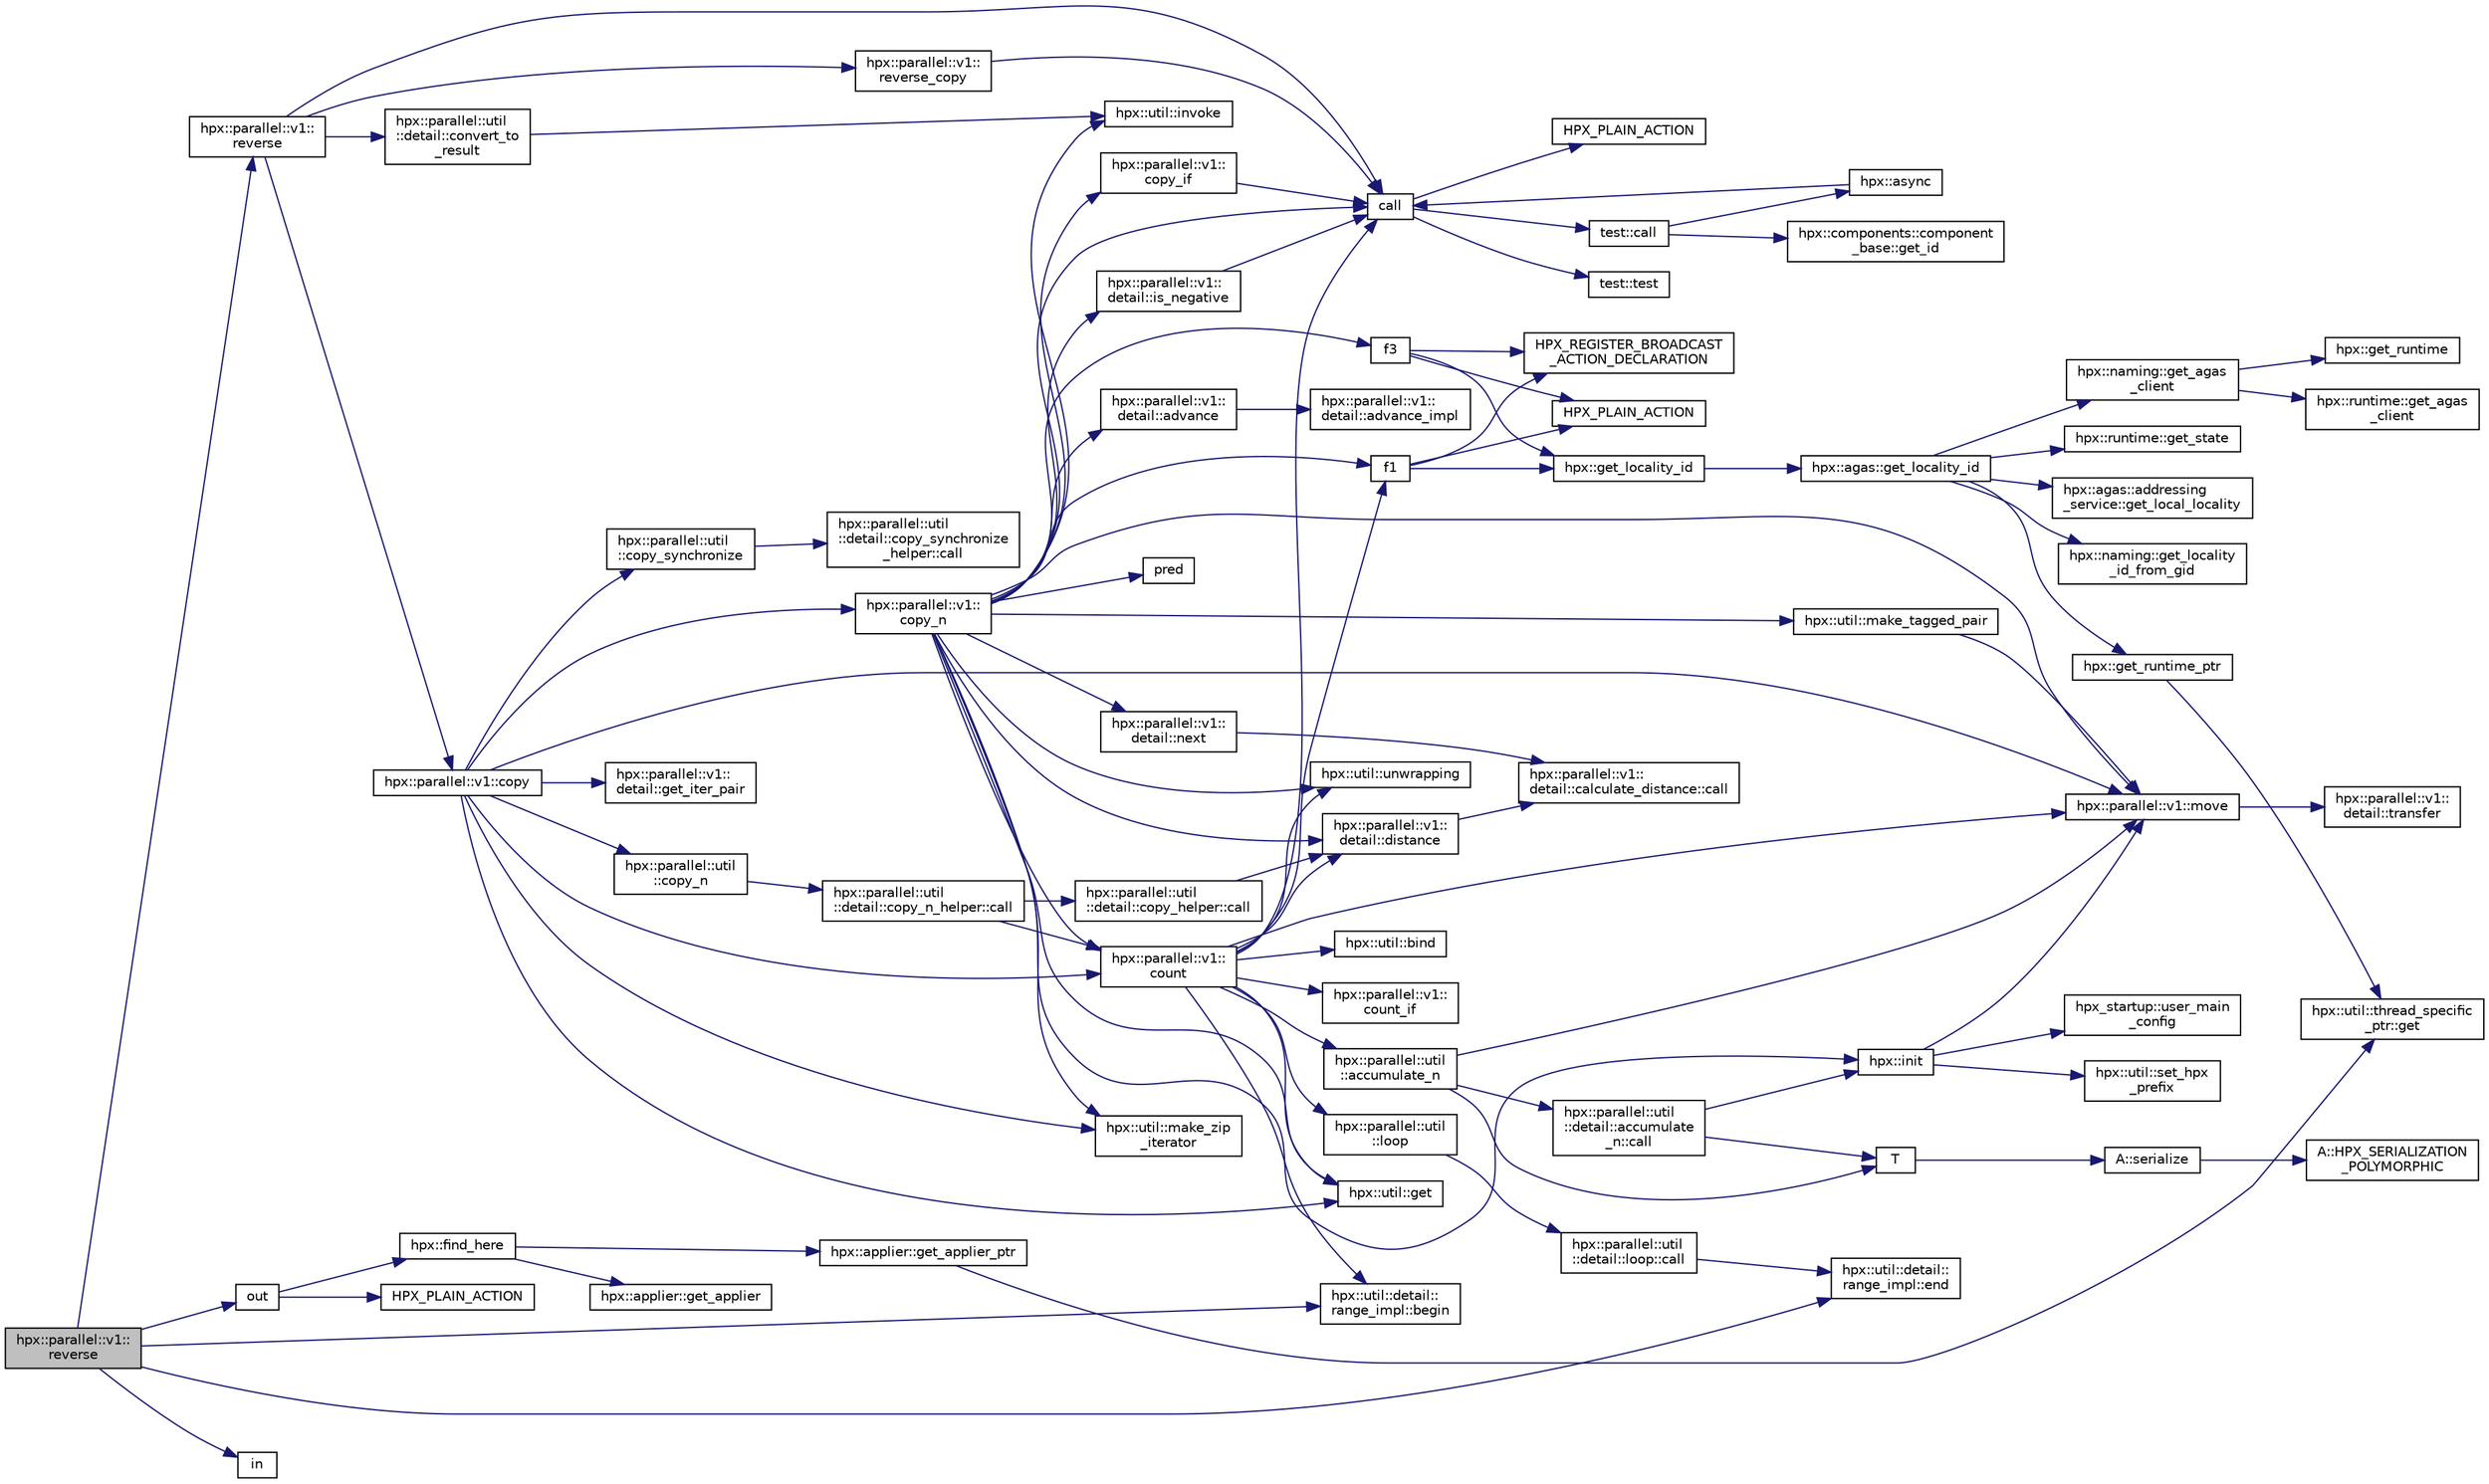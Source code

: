 digraph "hpx::parallel::v1::reverse"
{
  edge [fontname="Helvetica",fontsize="10",labelfontname="Helvetica",labelfontsize="10"];
  node [fontname="Helvetica",fontsize="10",shape=record];
  rankdir="LR";
  Node10151 [label="hpx::parallel::v1::\lreverse",height=0.2,width=0.4,color="black", fillcolor="grey75", style="filled", fontcolor="black"];
  Node10151 -> Node10152 [color="midnightblue",fontsize="10",style="solid",fontname="Helvetica"];
  Node10152 [label="hpx::parallel::v1::\lreverse",height=0.2,width=0.4,color="black", fillcolor="white", style="filled",URL="$db/db9/namespacehpx_1_1parallel_1_1v1.html#a6bbf1266e4c8218912dd6b0f4e45af81"];
  Node10152 -> Node10153 [color="midnightblue",fontsize="10",style="solid",fontname="Helvetica"];
  Node10153 [label="call",height=0.2,width=0.4,color="black", fillcolor="white", style="filled",URL="$d2/d67/promise__1620_8cpp.html#a58357f0b82bc761e1d0b9091ed563a70"];
  Node10153 -> Node10154 [color="midnightblue",fontsize="10",style="solid",fontname="Helvetica"];
  Node10154 [label="test::test",height=0.2,width=0.4,color="black", fillcolor="white", style="filled",URL="$d8/d89/structtest.html#ab42d5ece712d716b04cb3f686f297a26"];
  Node10153 -> Node10155 [color="midnightblue",fontsize="10",style="solid",fontname="Helvetica"];
  Node10155 [label="HPX_PLAIN_ACTION",height=0.2,width=0.4,color="black", fillcolor="white", style="filled",URL="$d2/d67/promise__1620_8cpp.html#ab96aab827a4b1fcaf66cfe0ba83fef23"];
  Node10153 -> Node10156 [color="midnightblue",fontsize="10",style="solid",fontname="Helvetica"];
  Node10156 [label="test::call",height=0.2,width=0.4,color="black", fillcolor="white", style="filled",URL="$d8/d89/structtest.html#aeb29e7ed6518b9426ccf1344c52620ae"];
  Node10156 -> Node10157 [color="midnightblue",fontsize="10",style="solid",fontname="Helvetica"];
  Node10157 [label="hpx::async",height=0.2,width=0.4,color="black", fillcolor="white", style="filled",URL="$d8/d83/namespacehpx.html#acb7d8e37b73b823956ce144f9a57eaa4"];
  Node10157 -> Node10153 [color="midnightblue",fontsize="10",style="solid",fontname="Helvetica"];
  Node10156 -> Node10158 [color="midnightblue",fontsize="10",style="solid",fontname="Helvetica"];
  Node10158 [label="hpx::components::component\l_base::get_id",height=0.2,width=0.4,color="black", fillcolor="white", style="filled",URL="$d2/de6/classhpx_1_1components_1_1component__base.html#a4c8fd93514039bdf01c48d66d82b19cd"];
  Node10152 -> Node10159 [color="midnightblue",fontsize="10",style="solid",fontname="Helvetica"];
  Node10159 [label="hpx::parallel::v1::\lreverse_copy",height=0.2,width=0.4,color="black", fillcolor="white", style="filled",URL="$db/db9/namespacehpx_1_1parallel_1_1v1.html#aedd09ef40f3bfef90c556a9a8fc20c7c"];
  Node10159 -> Node10153 [color="midnightblue",fontsize="10",style="solid",fontname="Helvetica"];
  Node10152 -> Node10160 [color="midnightblue",fontsize="10",style="solid",fontname="Helvetica"];
  Node10160 [label="hpx::parallel::util\l::detail::convert_to\l_result",height=0.2,width=0.4,color="black", fillcolor="white", style="filled",URL="$db/d3e/namespacehpx_1_1parallel_1_1util_1_1detail.html#a638597f2ae0d53368cad30a6047f748e"];
  Node10160 -> Node10161 [color="midnightblue",fontsize="10",style="solid",fontname="Helvetica"];
  Node10161 [label="hpx::util::invoke",height=0.2,width=0.4,color="black", fillcolor="white", style="filled",URL="$df/dad/namespacehpx_1_1util.html#a9ed3f52b36e725e476dbf5099134ed3d"];
  Node10152 -> Node10162 [color="midnightblue",fontsize="10",style="solid",fontname="Helvetica"];
  Node10162 [label="hpx::parallel::v1::copy",height=0.2,width=0.4,color="black", fillcolor="white", style="filled",URL="$db/db9/namespacehpx_1_1parallel_1_1v1.html#a502f993845638113034b4a1629b7a3c7"];
  Node10162 -> Node10163 [color="midnightblue",fontsize="10",style="solid",fontname="Helvetica"];
  Node10163 [label="hpx::parallel::v1::\lcopy_n",height=0.2,width=0.4,color="black", fillcolor="white", style="filled",URL="$db/db9/namespacehpx_1_1parallel_1_1v1.html#a62b381b00123e950f7cd81ae9b16c4a6"];
  Node10163 -> Node10164 [color="midnightblue",fontsize="10",style="solid",fontname="Helvetica"];
  Node10164 [label="hpx::util::make_tagged_pair",height=0.2,width=0.4,color="black", fillcolor="white", style="filled",URL="$df/dad/namespacehpx_1_1util.html#afa71e8b7f4f559051a5ff14a508c543c"];
  Node10164 -> Node10165 [color="midnightblue",fontsize="10",style="solid",fontname="Helvetica"];
  Node10165 [label="hpx::parallel::v1::move",height=0.2,width=0.4,color="black", fillcolor="white", style="filled",URL="$db/db9/namespacehpx_1_1parallel_1_1v1.html#aa7c4ede081ce786c9d1eb1adff495cfc"];
  Node10165 -> Node10166 [color="midnightblue",fontsize="10",style="solid",fontname="Helvetica"];
  Node10166 [label="hpx::parallel::v1::\ldetail::transfer",height=0.2,width=0.4,color="black", fillcolor="white", style="filled",URL="$d2/ddd/namespacehpx_1_1parallel_1_1v1_1_1detail.html#ab1b56a05e1885ca7cc7ffa1804dd2f3c"];
  Node10163 -> Node10167 [color="midnightblue",fontsize="10",style="solid",fontname="Helvetica"];
  Node10167 [label="hpx::parallel::v1::\ldetail::is_negative",height=0.2,width=0.4,color="black", fillcolor="white", style="filled",URL="$d2/ddd/namespacehpx_1_1parallel_1_1v1_1_1detail.html#adf2e40fc4b20ad0fd442ee3118a4d527"];
  Node10167 -> Node10153 [color="midnightblue",fontsize="10",style="solid",fontname="Helvetica"];
  Node10163 -> Node10168 [color="midnightblue",fontsize="10",style="solid",fontname="Helvetica"];
  Node10168 [label="hpx::util::get",height=0.2,width=0.4,color="black", fillcolor="white", style="filled",URL="$df/dad/namespacehpx_1_1util.html#a5cbd3c41f03f4d4acaedaa4777e3cc02"];
  Node10163 -> Node10153 [color="midnightblue",fontsize="10",style="solid",fontname="Helvetica"];
  Node10163 -> Node10169 [color="midnightblue",fontsize="10",style="solid",fontname="Helvetica"];
  Node10169 [label="pred",height=0.2,width=0.4,color="black", fillcolor="white", style="filled",URL="$dc/d8b/cxx11__std__thread_8cpp.html#a31ff3168522b47b050989c5e07dd8408"];
  Node10163 -> Node10161 [color="midnightblue",fontsize="10",style="solid",fontname="Helvetica"];
  Node10163 -> Node10170 [color="midnightblue",fontsize="10",style="solid",fontname="Helvetica"];
  Node10170 [label="hpx::parallel::v1::\lcopy_if",height=0.2,width=0.4,color="black", fillcolor="white", style="filled",URL="$db/db9/namespacehpx_1_1parallel_1_1v1.html#a9a749519e8f71f886d23aecb6ceaaf8a"];
  Node10170 -> Node10153 [color="midnightblue",fontsize="10",style="solid",fontname="Helvetica"];
  Node10163 -> Node10171 [color="midnightblue",fontsize="10",style="solid",fontname="Helvetica"];
  Node10171 [label="hpx::parallel::v1::\lcount",height=0.2,width=0.4,color="black", fillcolor="white", style="filled",URL="$db/db9/namespacehpx_1_1parallel_1_1v1.html#a19d058114a2bd44801aab4176b188e23"];
  Node10171 -> Node10172 [color="midnightblue",fontsize="10",style="solid",fontname="Helvetica"];
  Node10172 [label="hpx::parallel::v1::\lcount_if",height=0.2,width=0.4,color="black", fillcolor="white", style="filled",URL="$db/db9/namespacehpx_1_1parallel_1_1v1.html#ad836ff017ec208c2d6388a9b47b05ce0"];
  Node10171 -> Node10173 [color="midnightblue",fontsize="10",style="solid",fontname="Helvetica"];
  Node10173 [label="f1",height=0.2,width=0.4,color="black", fillcolor="white", style="filled",URL="$d8/d8b/broadcast_8cpp.html#a1751fbd41f2529b84514a9dbd767959a"];
  Node10173 -> Node10174 [color="midnightblue",fontsize="10",style="solid",fontname="Helvetica"];
  Node10174 [label="hpx::get_locality_id",height=0.2,width=0.4,color="black", fillcolor="white", style="filled",URL="$d8/d83/namespacehpx.html#a158d7c54a657bb364c1704033010697b",tooltip="Return the number of the locality this function is being called from. "];
  Node10174 -> Node10175 [color="midnightblue",fontsize="10",style="solid",fontname="Helvetica"];
  Node10175 [label="hpx::agas::get_locality_id",height=0.2,width=0.4,color="black", fillcolor="white", style="filled",URL="$dc/d54/namespacehpx_1_1agas.html#a491cc2ddecdf0f1a9129900caa6a4d3e"];
  Node10175 -> Node10176 [color="midnightblue",fontsize="10",style="solid",fontname="Helvetica"];
  Node10176 [label="hpx::get_runtime_ptr",height=0.2,width=0.4,color="black", fillcolor="white", style="filled",URL="$d8/d83/namespacehpx.html#af29daf2bb3e01b4d6495a1742b6cce64"];
  Node10176 -> Node10177 [color="midnightblue",fontsize="10",style="solid",fontname="Helvetica"];
  Node10177 [label="hpx::util::thread_specific\l_ptr::get",height=0.2,width=0.4,color="black", fillcolor="white", style="filled",URL="$d4/d4c/structhpx_1_1util_1_1thread__specific__ptr.html#a3b27d8520710478aa41d1f74206bdba9"];
  Node10175 -> Node10178 [color="midnightblue",fontsize="10",style="solid",fontname="Helvetica"];
  Node10178 [label="hpx::runtime::get_state",height=0.2,width=0.4,color="black", fillcolor="white", style="filled",URL="$d0/d7b/classhpx_1_1runtime.html#ab405f80e060dac95d624520f38b0524c"];
  Node10175 -> Node10179 [color="midnightblue",fontsize="10",style="solid",fontname="Helvetica"];
  Node10179 [label="hpx::naming::get_agas\l_client",height=0.2,width=0.4,color="black", fillcolor="white", style="filled",URL="$d4/dc9/namespacehpx_1_1naming.html#a0408fffd5d34b620712a801b0ae3b032"];
  Node10179 -> Node10180 [color="midnightblue",fontsize="10",style="solid",fontname="Helvetica"];
  Node10180 [label="hpx::get_runtime",height=0.2,width=0.4,color="black", fillcolor="white", style="filled",URL="$d8/d83/namespacehpx.html#aef902cc6c7dd3b9fbadf34d1e850a070"];
  Node10179 -> Node10181 [color="midnightblue",fontsize="10",style="solid",fontname="Helvetica"];
  Node10181 [label="hpx::runtime::get_agas\l_client",height=0.2,width=0.4,color="black", fillcolor="white", style="filled",URL="$d0/d7b/classhpx_1_1runtime.html#aeb5dddd30d6b9861669af8ad44d1a96a"];
  Node10175 -> Node10182 [color="midnightblue",fontsize="10",style="solid",fontname="Helvetica"];
  Node10182 [label="hpx::agas::addressing\l_service::get_local_locality",height=0.2,width=0.4,color="black", fillcolor="white", style="filled",URL="$db/d58/structhpx_1_1agas_1_1addressing__service.html#ab52c19a37c2a7a006c6c15f90ad0539c"];
  Node10175 -> Node10183 [color="midnightblue",fontsize="10",style="solid",fontname="Helvetica"];
  Node10183 [label="hpx::naming::get_locality\l_id_from_gid",height=0.2,width=0.4,color="black", fillcolor="white", style="filled",URL="$d4/dc9/namespacehpx_1_1naming.html#a7fd43037784560bd04fda9b49e33529f"];
  Node10173 -> Node10184 [color="midnightblue",fontsize="10",style="solid",fontname="Helvetica"];
  Node10184 [label="HPX_PLAIN_ACTION",height=0.2,width=0.4,color="black", fillcolor="white", style="filled",URL="$d8/d8b/broadcast_8cpp.html#a19685a0394ce6a99351f7a679f6eeefc"];
  Node10173 -> Node10185 [color="midnightblue",fontsize="10",style="solid",fontname="Helvetica"];
  Node10185 [label="HPX_REGISTER_BROADCAST\l_ACTION_DECLARATION",height=0.2,width=0.4,color="black", fillcolor="white", style="filled",URL="$d7/d38/addressing__service_8cpp.html#a573d764d9cb34eec46a4bdffcf07875f"];
  Node10171 -> Node10186 [color="midnightblue",fontsize="10",style="solid",fontname="Helvetica"];
  Node10186 [label="hpx::parallel::util\l::loop",height=0.2,width=0.4,color="black", fillcolor="white", style="filled",URL="$df/dc6/namespacehpx_1_1parallel_1_1util.html#a3f434e00f42929aac85debb8c5782213"];
  Node10186 -> Node10187 [color="midnightblue",fontsize="10",style="solid",fontname="Helvetica"];
  Node10187 [label="hpx::parallel::util\l::detail::loop::call",height=0.2,width=0.4,color="black", fillcolor="white", style="filled",URL="$da/d06/structhpx_1_1parallel_1_1util_1_1detail_1_1loop.html#a5c5e8dbda782f09cdb7bc2509e3bf09e"];
  Node10187 -> Node10188 [color="midnightblue",fontsize="10",style="solid",fontname="Helvetica"];
  Node10188 [label="hpx::util::detail::\lrange_impl::end",height=0.2,width=0.4,color="black", fillcolor="white", style="filled",URL="$d4/d4a/namespacehpx_1_1util_1_1detail_1_1range__impl.html#afb2ea48b0902f52ee4d8b764807b4316"];
  Node10171 -> Node10189 [color="midnightblue",fontsize="10",style="solid",fontname="Helvetica"];
  Node10189 [label="hpx::util::bind",height=0.2,width=0.4,color="black", fillcolor="white", style="filled",URL="$df/dad/namespacehpx_1_1util.html#ad844caedf82a0173d6909d910c3e48c6"];
  Node10171 -> Node10165 [color="midnightblue",fontsize="10",style="solid",fontname="Helvetica"];
  Node10171 -> Node10168 [color="midnightblue",fontsize="10",style="solid",fontname="Helvetica"];
  Node10171 -> Node10153 [color="midnightblue",fontsize="10",style="solid",fontname="Helvetica"];
  Node10171 -> Node10190 [color="midnightblue",fontsize="10",style="solid",fontname="Helvetica"];
  Node10190 [label="hpx::parallel::v1::\ldetail::distance",height=0.2,width=0.4,color="black", fillcolor="white", style="filled",URL="$d2/ddd/namespacehpx_1_1parallel_1_1v1_1_1detail.html#a6bea3c6a5f470cad11f27ee6bab4a33f"];
  Node10190 -> Node10191 [color="midnightblue",fontsize="10",style="solid",fontname="Helvetica"];
  Node10191 [label="hpx::parallel::v1::\ldetail::calculate_distance::call",height=0.2,width=0.4,color="black", fillcolor="white", style="filled",URL="$db/dfa/structhpx_1_1parallel_1_1v1_1_1detail_1_1calculate__distance.html#a950a6627830a7d019ac0e734b0a447bf"];
  Node10171 -> Node10192 [color="midnightblue",fontsize="10",style="solid",fontname="Helvetica"];
  Node10192 [label="hpx::util::unwrapping",height=0.2,width=0.4,color="black", fillcolor="white", style="filled",URL="$df/dad/namespacehpx_1_1util.html#a7529d9ac687684c33403cdd1f9cef8e4"];
  Node10171 -> Node10193 [color="midnightblue",fontsize="10",style="solid",fontname="Helvetica"];
  Node10193 [label="hpx::parallel::util\l::accumulate_n",height=0.2,width=0.4,color="black", fillcolor="white", style="filled",URL="$df/dc6/namespacehpx_1_1parallel_1_1util.html#af19f9a2722f97c2247ea5d0dbb5e2d25"];
  Node10193 -> Node10194 [color="midnightblue",fontsize="10",style="solid",fontname="Helvetica"];
  Node10194 [label="hpx::parallel::util\l::detail::accumulate\l_n::call",height=0.2,width=0.4,color="black", fillcolor="white", style="filled",URL="$d8/d3b/structhpx_1_1parallel_1_1util_1_1detail_1_1accumulate__n.html#a765aceb8ab313fc92f7c4aaf70ccca8f"];
  Node10194 -> Node10195 [color="midnightblue",fontsize="10",style="solid",fontname="Helvetica"];
  Node10195 [label="hpx::init",height=0.2,width=0.4,color="black", fillcolor="white", style="filled",URL="$d8/d83/namespacehpx.html#a3c694ea960b47c56b33351ba16e3d76b",tooltip="Main entry point for launching the HPX runtime system. "];
  Node10195 -> Node10196 [color="midnightblue",fontsize="10",style="solid",fontname="Helvetica"];
  Node10196 [label="hpx::util::set_hpx\l_prefix",height=0.2,width=0.4,color="black", fillcolor="white", style="filled",URL="$df/dad/namespacehpx_1_1util.html#ae40a23c1ba0a48d9304dcf717a95793e"];
  Node10195 -> Node10197 [color="midnightblue",fontsize="10",style="solid",fontname="Helvetica"];
  Node10197 [label="hpx_startup::user_main\l_config",height=0.2,width=0.4,color="black", fillcolor="white", style="filled",URL="$d3/dd2/namespacehpx__startup.html#aaac571d88bd3912a4225a23eb3261637"];
  Node10195 -> Node10165 [color="midnightblue",fontsize="10",style="solid",fontname="Helvetica"];
  Node10194 -> Node10198 [color="midnightblue",fontsize="10",style="solid",fontname="Helvetica"];
  Node10198 [label="T",height=0.2,width=0.4,color="black", fillcolor="white", style="filled",URL="$db/d33/polymorphic__semiintrusive__template_8cpp.html#ad187658f9cb91c1312b39ae7e896f1ea"];
  Node10198 -> Node10199 [color="midnightblue",fontsize="10",style="solid",fontname="Helvetica"];
  Node10199 [label="A::serialize",height=0.2,width=0.4,color="black", fillcolor="white", style="filled",URL="$d7/da0/struct_a.html#a5f5c287cf471e274ed9dda0da1592212"];
  Node10199 -> Node10200 [color="midnightblue",fontsize="10",style="solid",fontname="Helvetica"];
  Node10200 [label="A::HPX_SERIALIZATION\l_POLYMORPHIC",height=0.2,width=0.4,color="black", fillcolor="white", style="filled",URL="$d7/da0/struct_a.html#ada978cc156cebbafddb1f3aa4c01918c"];
  Node10193 -> Node10165 [color="midnightblue",fontsize="10",style="solid",fontname="Helvetica"];
  Node10193 -> Node10198 [color="midnightblue",fontsize="10",style="solid",fontname="Helvetica"];
  Node10171 -> Node10201 [color="midnightblue",fontsize="10",style="solid",fontname="Helvetica"];
  Node10201 [label="hpx::util::detail::\lrange_impl::begin",height=0.2,width=0.4,color="black", fillcolor="white", style="filled",URL="$d4/d4a/namespacehpx_1_1util_1_1detail_1_1range__impl.html#a31e165df2b865cdd961f35ce938db41a"];
  Node10163 -> Node10190 [color="midnightblue",fontsize="10",style="solid",fontname="Helvetica"];
  Node10163 -> Node10195 [color="midnightblue",fontsize="10",style="solid",fontname="Helvetica"];
  Node10163 -> Node10202 [color="midnightblue",fontsize="10",style="solid",fontname="Helvetica"];
  Node10202 [label="hpx::util::make_zip\l_iterator",height=0.2,width=0.4,color="black", fillcolor="white", style="filled",URL="$df/dad/namespacehpx_1_1util.html#a2f68369b316e5699be2c81c04e3ee209"];
  Node10163 -> Node10173 [color="midnightblue",fontsize="10",style="solid",fontname="Helvetica"];
  Node10163 -> Node10203 [color="midnightblue",fontsize="10",style="solid",fontname="Helvetica"];
  Node10203 [label="f3",height=0.2,width=0.4,color="black", fillcolor="white", style="filled",URL="$d8/d8b/broadcast_8cpp.html#a9bac347cb7dd97427ecd2dd58525b646"];
  Node10203 -> Node10174 [color="midnightblue",fontsize="10",style="solid",fontname="Helvetica"];
  Node10203 -> Node10184 [color="midnightblue",fontsize="10",style="solid",fontname="Helvetica"];
  Node10203 -> Node10185 [color="midnightblue",fontsize="10",style="solid",fontname="Helvetica"];
  Node10163 -> Node10204 [color="midnightblue",fontsize="10",style="solid",fontname="Helvetica"];
  Node10204 [label="hpx::parallel::v1::\ldetail::next",height=0.2,width=0.4,color="black", fillcolor="white", style="filled",URL="$d2/ddd/namespacehpx_1_1parallel_1_1v1_1_1detail.html#a0a6696d8c17a32b8ebfaa496b9ab3332"];
  Node10204 -> Node10191 [color="midnightblue",fontsize="10",style="solid",fontname="Helvetica"];
  Node10163 -> Node10205 [color="midnightblue",fontsize="10",style="solid",fontname="Helvetica"];
  Node10205 [label="hpx::parallel::v1::\ldetail::advance",height=0.2,width=0.4,color="black", fillcolor="white", style="filled",URL="$d2/ddd/namespacehpx_1_1parallel_1_1v1_1_1detail.html#ad9fca7bce7b3e3c32302967ffc1fb4a4"];
  Node10205 -> Node10206 [color="midnightblue",fontsize="10",style="solid",fontname="Helvetica"];
  Node10206 [label="hpx::parallel::v1::\ldetail::advance_impl",height=0.2,width=0.4,color="black", fillcolor="white", style="filled",URL="$d2/ddd/namespacehpx_1_1parallel_1_1v1_1_1detail.html#ad4fa62ca115927187e4063b65ee5f317"];
  Node10163 -> Node10165 [color="midnightblue",fontsize="10",style="solid",fontname="Helvetica"];
  Node10163 -> Node10192 [color="midnightblue",fontsize="10",style="solid",fontname="Helvetica"];
  Node10162 -> Node10171 [color="midnightblue",fontsize="10",style="solid",fontname="Helvetica"];
  Node10162 -> Node10207 [color="midnightblue",fontsize="10",style="solid",fontname="Helvetica"];
  Node10207 [label="hpx::parallel::util\l::copy_n",height=0.2,width=0.4,color="black", fillcolor="white", style="filled",URL="$df/dc6/namespacehpx_1_1parallel_1_1util.html#ab30b19e9d50f04c88be6cb7408c82987"];
  Node10207 -> Node10208 [color="midnightblue",fontsize="10",style="solid",fontname="Helvetica"];
  Node10208 [label="hpx::parallel::util\l::detail::copy_n_helper::call",height=0.2,width=0.4,color="black", fillcolor="white", style="filled",URL="$de/d50/structhpx_1_1parallel_1_1util_1_1detail_1_1copy__n__helper.html#ae283ae8df16258386dd2aa4d58d4df8e"];
  Node10208 -> Node10171 [color="midnightblue",fontsize="10",style="solid",fontname="Helvetica"];
  Node10208 -> Node10209 [color="midnightblue",fontsize="10",style="solid",fontname="Helvetica"];
  Node10209 [label="hpx::parallel::util\l::detail::copy_helper::call",height=0.2,width=0.4,color="black", fillcolor="white", style="filled",URL="$db/d59/structhpx_1_1parallel_1_1util_1_1detail_1_1copy__helper.html#ac801832edc0b6a84595880bb4613cb60"];
  Node10209 -> Node10190 [color="midnightblue",fontsize="10",style="solid",fontname="Helvetica"];
  Node10162 -> Node10210 [color="midnightblue",fontsize="10",style="solid",fontname="Helvetica"];
  Node10210 [label="hpx::parallel::v1::\ldetail::get_iter_pair",height=0.2,width=0.4,color="black", fillcolor="white", style="filled",URL="$d2/ddd/namespacehpx_1_1parallel_1_1v1_1_1detail.html#ac4d3c2918035705998b9b049c5440119"];
  Node10162 -> Node10202 [color="midnightblue",fontsize="10",style="solid",fontname="Helvetica"];
  Node10162 -> Node10168 [color="midnightblue",fontsize="10",style="solid",fontname="Helvetica"];
  Node10162 -> Node10211 [color="midnightblue",fontsize="10",style="solid",fontname="Helvetica"];
  Node10211 [label="hpx::parallel::util\l::copy_synchronize",height=0.2,width=0.4,color="black", fillcolor="white", style="filled",URL="$df/dc6/namespacehpx_1_1parallel_1_1util.html#ad33c06f9b1fc663f33b9fb189390e71b"];
  Node10211 -> Node10212 [color="midnightblue",fontsize="10",style="solid",fontname="Helvetica"];
  Node10212 [label="hpx::parallel::util\l::detail::copy_synchronize\l_helper::call",height=0.2,width=0.4,color="black", fillcolor="white", style="filled",URL="$d7/d41/structhpx_1_1parallel_1_1util_1_1detail_1_1copy__synchronize__helper.html#a7c8e8c72844a8fd415b6b3517cc1a224"];
  Node10162 -> Node10165 [color="midnightblue",fontsize="10",style="solid",fontname="Helvetica"];
  Node10151 -> Node10201 [color="midnightblue",fontsize="10",style="solid",fontname="Helvetica"];
  Node10151 -> Node10188 [color="midnightblue",fontsize="10",style="solid",fontname="Helvetica"];
  Node10151 -> Node10213 [color="midnightblue",fontsize="10",style="solid",fontname="Helvetica"];
  Node10213 [label="in",height=0.2,width=0.4,color="black", fillcolor="white", style="filled",URL="$d5/dd8/any__serialization_8cpp.html#a050ffb438bad49c53a9fffc8fff5bff9"];
  Node10151 -> Node10214 [color="midnightblue",fontsize="10",style="solid",fontname="Helvetica"];
  Node10214 [label="out",height=0.2,width=0.4,color="black", fillcolor="white", style="filled",URL="$d5/d69/wait__all__hang__1946_8cpp.html#ae95890c5079ed07d292e9e2c1b187e97"];
  Node10214 -> Node10215 [color="midnightblue",fontsize="10",style="solid",fontname="Helvetica"];
  Node10215 [label="hpx::find_here",height=0.2,width=0.4,color="black", fillcolor="white", style="filled",URL="$d8/d83/namespacehpx.html#af07c1b6e26bcdfb1138643a1a2133cf4",tooltip="Return the global id representing this locality. "];
  Node10215 -> Node10216 [color="midnightblue",fontsize="10",style="solid",fontname="Helvetica"];
  Node10216 [label="hpx::applier::get_applier_ptr",height=0.2,width=0.4,color="black", fillcolor="white", style="filled",URL="$d8/dcb/namespacehpx_1_1applier.html#a617483cf2b77ad3a0aa428ade7b35299"];
  Node10216 -> Node10177 [color="midnightblue",fontsize="10",style="solid",fontname="Helvetica"];
  Node10215 -> Node10217 [color="midnightblue",fontsize="10",style="solid",fontname="Helvetica"];
  Node10217 [label="hpx::applier::get_applier",height=0.2,width=0.4,color="black", fillcolor="white", style="filled",URL="$d8/dcb/namespacehpx_1_1applier.html#aba1147ab54a476403b37f20a39b1e239"];
  Node10214 -> Node10218 [color="midnightblue",fontsize="10",style="solid",fontname="Helvetica"];
  Node10218 [label="HPX_PLAIN_ACTION",height=0.2,width=0.4,color="black", fillcolor="white", style="filled",URL="$d5/d69/wait__all__hang__1946_8cpp.html#ac9bd456810a9b90073efb27cea0b1cc0"];
}

